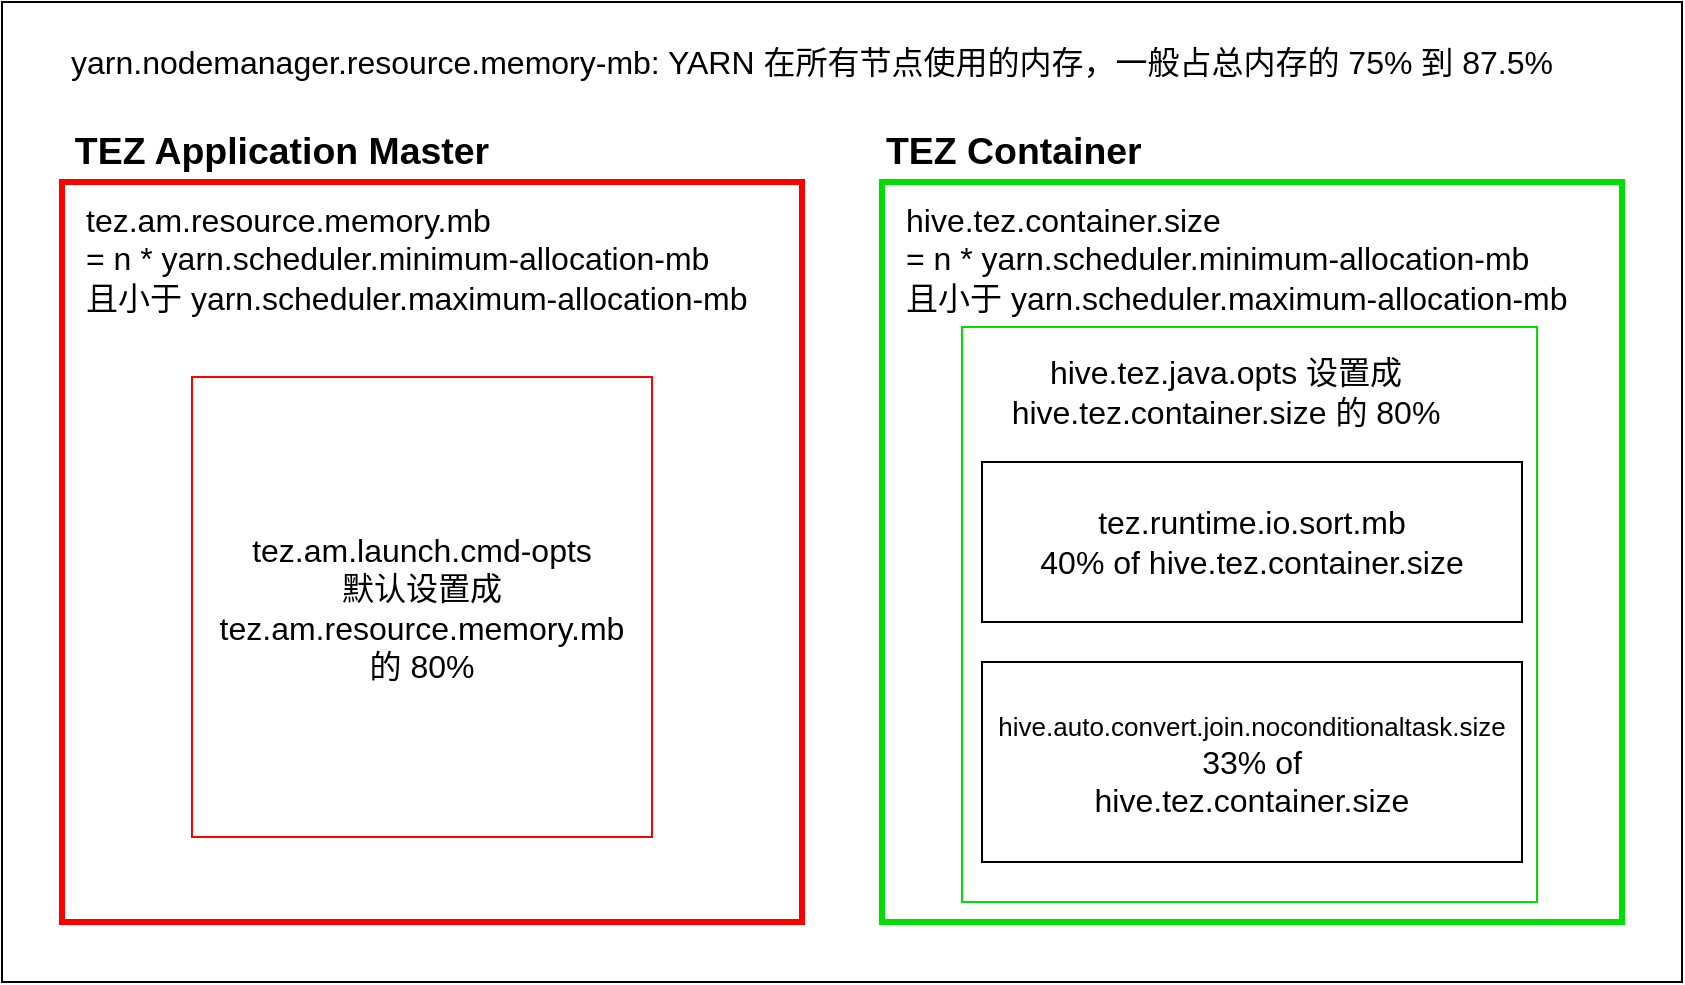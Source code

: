 <mxfile version="20.2.8" type="device"><diagram id="Hzt6vtknVi6EYoVmlr14" name="第 1 页"><mxGraphModel dx="1422" dy="752" grid="1" gridSize="10" guides="1" tooltips="1" connect="1" arrows="1" fold="1" page="1" pageScale="1" pageWidth="827" pageHeight="1169" math="0" shadow="0"><root><mxCell id="0"/><mxCell id="1" parent="0"/><mxCell id="f1Wg19p6ubEKY78r6INp-3" value="" style="rounded=0;whiteSpace=wrap;html=1;" vertex="1" parent="1"><mxGeometry x="90" y="80" width="840" height="490" as="geometry"/></mxCell><mxCell id="f1Wg19p6ubEKY78r6INp-4" value="&lt;font style=&quot;font-size: 16px;&quot;&gt;yarn.nodemanager.resource.memory-mb: YARN 在所有节点使用的内存，一般占总内存的 75% 到 87.5%&lt;/font&gt;" style="text;html=1;strokeColor=none;fillColor=none;align=center;verticalAlign=middle;whiteSpace=wrap;rounded=0;" vertex="1" parent="1"><mxGeometry x="90" y="80" width="810" height="60" as="geometry"/></mxCell><mxCell id="f1Wg19p6ubEKY78r6INp-6" value="" style="whiteSpace=wrap;html=1;aspect=fixed;fontSize=16;strokeWidth=3;strokeColor=#ff0000;" vertex="1" parent="1"><mxGeometry x="120" y="170" width="370" height="370" as="geometry"/></mxCell><mxCell id="f1Wg19p6ubEKY78r6INp-7" value="&lt;div&gt;&lt;h3&gt;TEZ Application Master&lt;/h3&gt;&lt;/div&gt;" style="text;html=1;strokeColor=none;fillColor=none;align=center;verticalAlign=middle;whiteSpace=wrap;rounded=0;fontSize=16;" vertex="1" parent="1"><mxGeometry x="120" y="140" width="220" height="30" as="geometry"/></mxCell><mxCell id="f1Wg19p6ubEKY78r6INp-8" value="" style="whiteSpace=wrap;html=1;aspect=fixed;fontSize=16;strokeWidth=3;strokeColor=#01DF01;" vertex="1" parent="1"><mxGeometry x="530" y="170" width="370" height="370" as="geometry"/></mxCell><mxCell id="f1Wg19p6ubEKY78r6INp-9" value="&lt;div align=&quot;left&quot;&gt;&lt;h3&gt;TEZ Container&lt;br&gt;&lt;/h3&gt;&lt;/div&gt;" style="text;html=1;strokeColor=none;fillColor=none;align=left;verticalAlign=middle;whiteSpace=wrap;rounded=0;fontSize=16;" vertex="1" parent="1"><mxGeometry x="530" y="140" width="220" height="30" as="geometry"/></mxCell><mxCell id="f1Wg19p6ubEKY78r6INp-11" value="tez.am.resource.memory.mb&lt;br&gt;&lt;div&gt;= n * yarn.scheduler.minimum-allocation-mb&lt;/div&gt;&lt;div&gt;且小于 yarn.scheduler.maximum-allocation-mb&lt;br&gt;&lt;br&gt;&lt;/div&gt;" style="text;html=1;strokeColor=none;fillColor=none;align=left;verticalAlign=middle;whiteSpace=wrap;rounded=0;fontSize=16;" vertex="1" parent="1"><mxGeometry x="130" y="187.5" width="370" height="60" as="geometry"/></mxCell><mxCell id="f1Wg19p6ubEKY78r6INp-12" value="" style="whiteSpace=wrap;html=1;aspect=fixed;fontSize=16;strokeWidth=1;strokeColor=#ff0000;" vertex="1" parent="1"><mxGeometry x="185" y="267.5" width="230" height="230" as="geometry"/></mxCell><mxCell id="f1Wg19p6ubEKY78r6INp-13" value="&lt;div&gt;tez.am.launch.cmd-opts &lt;br&gt;&lt;/div&gt;&lt;div&gt;默认设置成 tez.am.resource.memory.mb&lt;/div&gt;的 80%" style="text;html=1;strokeColor=none;fillColor=none;align=center;verticalAlign=middle;whiteSpace=wrap;rounded=0;fontSize=16;" vertex="1" parent="1"><mxGeometry x="190" y="305" width="220" height="155" as="geometry"/></mxCell><mxCell id="f1Wg19p6ubEKY78r6INp-16" value="hive.tez.container.size&lt;br&gt;&lt;div&gt;= n * yarn.scheduler.minimum-allocation-mb&lt;/div&gt;&lt;div&gt;且小于 yarn.scheduler.maximum-allocation-mb&lt;br&gt;&lt;br&gt;&lt;/div&gt;" style="text;html=1;strokeColor=none;fillColor=none;align=left;verticalAlign=middle;whiteSpace=wrap;rounded=0;fontSize=16;" vertex="1" parent="1"><mxGeometry x="540" y="187.5" width="370" height="60" as="geometry"/></mxCell><mxCell id="f1Wg19p6ubEKY78r6INp-20" value="" style="whiteSpace=wrap;html=1;aspect=fixed;fontSize=16;strokeWidth=1;strokeColor=#01DF01;" vertex="1" parent="1"><mxGeometry x="570" y="242.5" width="287.5" height="287.5" as="geometry"/></mxCell><mxCell id="f1Wg19p6ubEKY78r6INp-21" value="hive.tez.java.opts 设置成 hive.tez.container.size 的 80%" style="text;html=1;strokeColor=none;fillColor=none;align=center;verticalAlign=middle;whiteSpace=wrap;rounded=0;fontSize=16;" vertex="1" parent="1"><mxGeometry x="577" y="260" width="250" height="30" as="geometry"/></mxCell><mxCell id="f1Wg19p6ubEKY78r6INp-22" value="" style="rounded=0;whiteSpace=wrap;html=1;fontSize=16;" vertex="1" parent="1"><mxGeometry x="580" y="310" width="270" height="80" as="geometry"/></mxCell><mxCell id="f1Wg19p6ubEKY78r6INp-23" value="&lt;div&gt;tez.runtime.io.sort.mb&lt;/div&gt;&lt;div&gt;40% of hive.tez.container.size&lt;br&gt;&lt;/div&gt;" style="text;html=1;strokeColor=none;fillColor=none;align=center;verticalAlign=middle;whiteSpace=wrap;rounded=0;fontSize=16;" vertex="1" parent="1"><mxGeometry x="580" y="310" width="270" height="80" as="geometry"/></mxCell><mxCell id="f1Wg19p6ubEKY78r6INp-24" value="" style="rounded=0;whiteSpace=wrap;html=1;fontSize=16;" vertex="1" parent="1"><mxGeometry x="580" y="410" width="270" height="100" as="geometry"/></mxCell><mxCell id="f1Wg19p6ubEKY78r6INp-25" value="&lt;div&gt;&lt;font style=&quot;font-size: 13px;&quot;&gt;hive.auto.convert.join.noconditionaltask.size&lt;/font&gt;&lt;/div&gt;&lt;div&gt;33% of&lt;/div&gt;&lt;div&gt;hive.tez.container.size&lt;br&gt;&lt;/div&gt;" style="text;html=1;strokeColor=none;fillColor=none;align=center;verticalAlign=middle;whiteSpace=wrap;rounded=0;fontSize=16;" vertex="1" parent="1"><mxGeometry x="580" y="415" width="270" height="90" as="geometry"/></mxCell></root></mxGraphModel></diagram></mxfile>